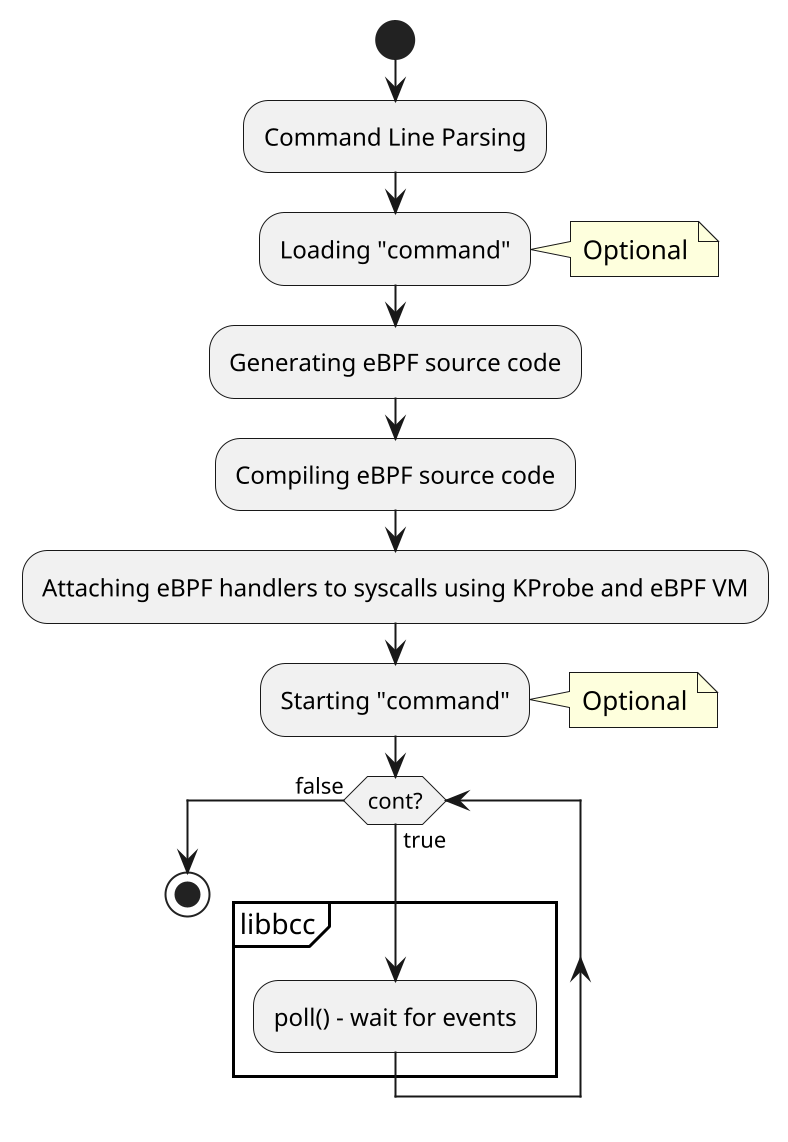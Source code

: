 @startuml
scale 2.0
start
:Command Line Parsing;
:Loading "command";
note right
Optional
end note
:Generating eBPF source code;
:Compiling eBPF source code;
:Attaching eBPF handlers to syscalls using KProbe and eBPF VM;
:Starting "command";
note right
Optional
end note
while (cont?) is (true)
partition libbcc {
	:poll() - wait for events;
}
endwhile (false)
stop
@enduml
